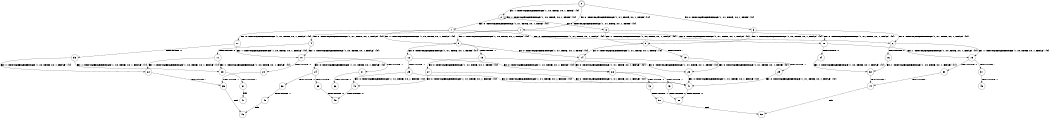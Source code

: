 digraph BCG {
size = "7, 10.5";
center = TRUE;
node [shape = circle];
0 [peripheries = 2];
0 -> 1 [label = "EX !0 !ATOMIC_EXCH_BRANCH (1, +1, TRUE, +0, 1, TRUE) !{0}"];
0 -> 2 [label = "EX !1 !ATOMIC_EXCH_BRANCH (1, +0, TRUE, +0, 1, TRUE) !{0}"];
0 -> 3 [label = "EX !0 !ATOMIC_EXCH_BRANCH (1, +1, TRUE, +0, 1, TRUE) !{0}"];
1 -> 4 [label = "EX !0 !ATOMIC_EXCH_BRANCH (1, +1, TRUE, +0, 1, FALSE) !{0}"];
1 -> 5 [label = "EX !1 !ATOMIC_EXCH_BRANCH (1, +0, TRUE, +0, 1, FALSE) !{0}"];
1 -> 6 [label = "EX !0 !ATOMIC_EXCH_BRANCH (1, +1, TRUE, +0, 1, FALSE) !{0}"];
2 -> 2 [label = "EX !1 !ATOMIC_EXCH_BRANCH (1, +0, TRUE, +0, 1, TRUE) !{0}"];
2 -> 7 [label = "EX !0 !ATOMIC_EXCH_BRANCH (1, +1, TRUE, +0, 1, TRUE) !{0}"];
2 -> 8 [label = "EX !0 !ATOMIC_EXCH_BRANCH (1, +1, TRUE, +0, 1, TRUE) !{0}"];
3 -> 9 [label = "EX !1 !ATOMIC_EXCH_BRANCH (1, +0, TRUE, +0, 1, FALSE) !{0}"];
3 -> 6 [label = "EX !0 !ATOMIC_EXCH_BRANCH (1, +1, TRUE, +0, 1, FALSE) !{0}"];
4 -> 10 [label = "EX !1 !ATOMIC_EXCH_BRANCH (1, +0, TRUE, +0, 1, FALSE) !{0}"];
4 -> 11 [label = "TERMINATE !0"];
5 -> 12 [label = "EX !0 !ATOMIC_EXCH_BRANCH (1, +1, TRUE, +0, 1, TRUE) !{0}"];
5 -> 13 [label = "TERMINATE !1"];
5 -> 14 [label = "EX !0 !ATOMIC_EXCH_BRANCH (1, +1, TRUE, +0, 1, TRUE) !{0}"];
6 -> 15 [label = "EX !1 !ATOMIC_EXCH_BRANCH (1, +0, TRUE, +0, 1, FALSE) !{0}"];
6 -> 16 [label = "TERMINATE !0"];
7 -> 17 [label = "EX !0 !ATOMIC_EXCH_BRANCH (1, +1, TRUE, +0, 1, FALSE) !{0}"];
7 -> 5 [label = "EX !1 !ATOMIC_EXCH_BRANCH (1, +0, TRUE, +0, 1, FALSE) !{0}"];
7 -> 18 [label = "EX !0 !ATOMIC_EXCH_BRANCH (1, +1, TRUE, +0, 1, FALSE) !{0}"];
8 -> 9 [label = "EX !1 !ATOMIC_EXCH_BRANCH (1, +0, TRUE, +0, 1, FALSE) !{0}"];
8 -> 18 [label = "EX !0 !ATOMIC_EXCH_BRANCH (1, +1, TRUE, +0, 1, FALSE) !{0}"];
9 -> 19 [label = "TERMINATE !1"];
9 -> 14 [label = "EX !0 !ATOMIC_EXCH_BRANCH (1, +1, TRUE, +0, 1, TRUE) !{0}"];
10 -> 20 [label = "TERMINATE !0"];
10 -> 21 [label = "TERMINATE !1"];
11 -> 22 [label = "EX !1 !ATOMIC_EXCH_BRANCH (1, +0, TRUE, +0, 1, FALSE) !{1}"];
11 -> 23 [label = "EX !1 !ATOMIC_EXCH_BRANCH (1, +0, TRUE, +0, 1, FALSE) !{1}"];
12 -> 24 [label = "EX !0 !ATOMIC_EXCH_BRANCH (1, +1, TRUE, +0, 1, FALSE) !{0}"];
12 -> 25 [label = "TERMINATE !1"];
12 -> 26 [label = "EX !0 !ATOMIC_EXCH_BRANCH (1, +1, TRUE, +0, 1, FALSE) !{0}"];
13 -> 27 [label = "EX !0 !ATOMIC_EXCH_BRANCH (1, +1, TRUE, +0, 1, TRUE) !{0}"];
13 -> 28 [label = "EX !0 !ATOMIC_EXCH_BRANCH (1, +1, TRUE, +0, 1, TRUE) !{0}"];
14 -> 29 [label = "TERMINATE !1"];
14 -> 26 [label = "EX !0 !ATOMIC_EXCH_BRANCH (1, +1, TRUE, +0, 1, FALSE) !{0}"];
15 -> 30 [label = "TERMINATE !0"];
15 -> 31 [label = "TERMINATE !1"];
16 -> 32 [label = "EX !1 !ATOMIC_EXCH_BRANCH (1, +0, TRUE, +0, 1, FALSE) !{1}"];
17 -> 10 [label = "EX !1 !ATOMIC_EXCH_BRANCH (1, +0, TRUE, +0, 1, FALSE) !{0}"];
17 -> 33 [label = "TERMINATE !0"];
18 -> 15 [label = "EX !1 !ATOMIC_EXCH_BRANCH (1, +0, TRUE, +0, 1, FALSE) !{0}"];
18 -> 34 [label = "TERMINATE !0"];
19 -> 28 [label = "EX !0 !ATOMIC_EXCH_BRANCH (1, +1, TRUE, +0, 1, TRUE) !{0}"];
20 -> 35 [label = "TERMINATE !1"];
21 -> 36 [label = "TERMINATE !0"];
22 -> 35 [label = "TERMINATE !1"];
23 -> 37 [label = "TERMINATE !1"];
24 -> 38 [label = "TERMINATE !0"];
24 -> 39 [label = "TERMINATE !1"];
25 -> 40 [label = "EX !0 !ATOMIC_EXCH_BRANCH (1, +1, TRUE, +0, 1, FALSE) !{0}"];
25 -> 41 [label = "EX !0 !ATOMIC_EXCH_BRANCH (1, +1, TRUE, +0, 1, FALSE) !{0}"];
26 -> 42 [label = "TERMINATE !0"];
26 -> 43 [label = "TERMINATE !1"];
27 -> 40 [label = "EX !0 !ATOMIC_EXCH_BRANCH (1, +1, TRUE, +0, 1, FALSE) !{0}"];
27 -> 41 [label = "EX !0 !ATOMIC_EXCH_BRANCH (1, +1, TRUE, +0, 1, FALSE) !{0}"];
28 -> 41 [label = "EX !0 !ATOMIC_EXCH_BRANCH (1, +1, TRUE, +0, 1, FALSE) !{0}"];
29 -> 41 [label = "EX !0 !ATOMIC_EXCH_BRANCH (1, +1, TRUE, +0, 1, FALSE) !{0}"];
30 -> 44 [label = "TERMINATE !1"];
31 -> 45 [label = "TERMINATE !0"];
32 -> 44 [label = "TERMINATE !1"];
33 -> 22 [label = "EX !1 !ATOMIC_EXCH_BRANCH (1, +0, TRUE, +0, 1, FALSE) !{1}"];
33 -> 23 [label = "EX !1 !ATOMIC_EXCH_BRANCH (1, +0, TRUE, +0, 1, FALSE) !{1}"];
34 -> 32 [label = "EX !1 !ATOMIC_EXCH_BRANCH (1, +0, TRUE, +0, 1, FALSE) !{1}"];
35 -> 46 [label = "exit"];
37 -> 47 [label = "exit"];
38 -> 48 [label = "TERMINATE !1"];
39 -> 49 [label = "TERMINATE !0"];
40 -> 49 [label = "TERMINATE !0"];
41 -> 50 [label = "TERMINATE !0"];
42 -> 51 [label = "TERMINATE !1"];
43 -> 50 [label = "TERMINATE !0"];
44 -> 52 [label = "exit"];
48 -> 46 [label = "exit"];
51 -> 52 [label = "exit"];
}
